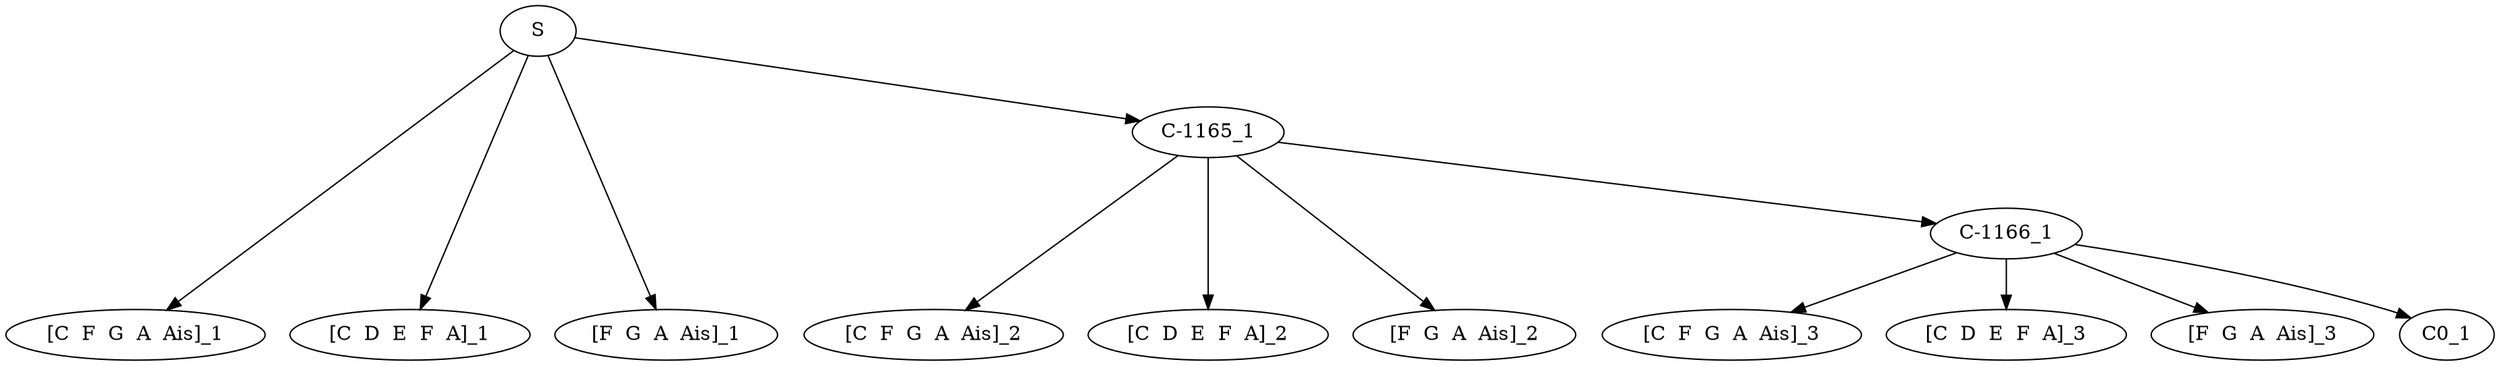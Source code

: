 digraph sample{
"S" -> "[C  F  G  A  Ais]_1";
"S" -> "[C  D  E  F  A]_1";
"S" -> "[F  G  A  Ais]_1";
"S" -> "C-1165_1";
"C-1165_1" -> "[C  F  G  A  Ais]_2";
"C-1165_1" -> "[C  D  E  F  A]_2";
"C-1165_1" -> "[F  G  A  Ais]_2";
"C-1165_1" -> "C-1166_1";
"C-1166_1" -> "[C  F  G  A  Ais]_3";
"C-1166_1" -> "[C  D  E  F  A]_3";
"C-1166_1" -> "[F  G  A  Ais]_3";
"C-1166_1" -> "C0_1";

{rank = min; "S";}
{rank = same; "C-1165_1";}
{rank = same; "C-1166_1";}
{rank = same; "C0_1";}
{rank = same; "[C  D  E  F  A]_1"; "[C  D  E  F  A]_2"; "[C  D  E  F  A]_3"; "[C  F  G  A  Ais]_1"; "[C  F  G  A  Ais]_2"; "[C  F  G  A  Ais]_3"; "[F  G  A  Ais]_1"; "[F  G  A  Ais]_2"; "[F  G  A  Ais]_3";}
}